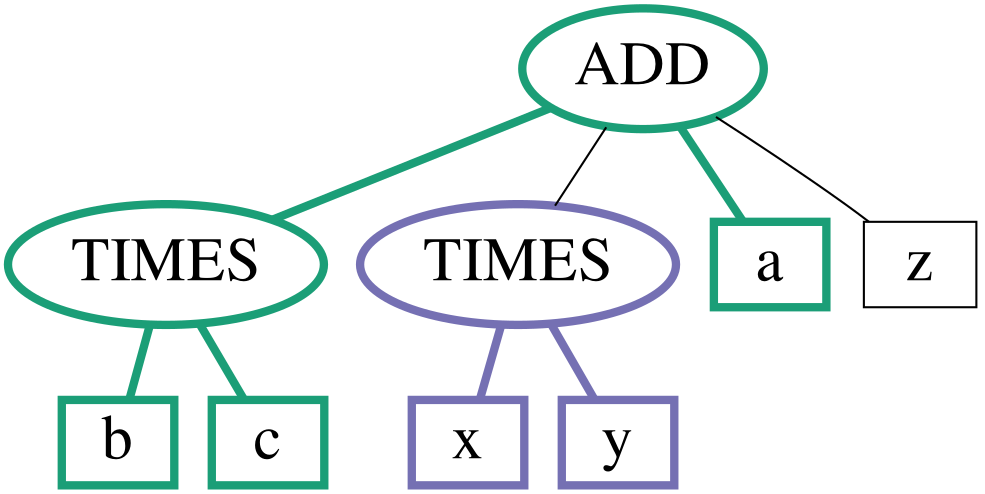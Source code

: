 graph TREE {
	node [fontname="Times", fontsize=30]
    n1 [label="ADD", penwidth=4, color="/dark23/1"]
    n2 [label="TIMES", penwidth=4, color="/dark23/1"]
    n3 [label="TIMES", penwidth=4, color="/dark23/3"]

	node [shape=box]
    l1 [label="a", penwidth=4, color="/dark23/1"]
    l2 [label="b", penwidth=4, color="/dark23/1"]
    l3 [label="c", penwidth=4, color="/dark23/1"]
    l4 [label="x", penwidth=4, color="/dark23/3"]
    l5 [label="y", penwidth=4, color="/dark23/3"]
    l6 [label="z"]

	n1 -- n2 [penwidth=4, color="/dark23/1"]
	n1 -- n3 

	n1 -- l1 [penwidth=4, color="/dark23/1"]
	n2 -- l2 [penwidth=4, color="/dark23/1"]
	n2 -- l3 [penwidth=4, color="/dark23/1"]
	n3 -- l4 [penwidth=4, color="/dark23/3"]
	n3 -- l5 [penwidth=4, color="/dark23/3"]

	n1 -- l6
}
